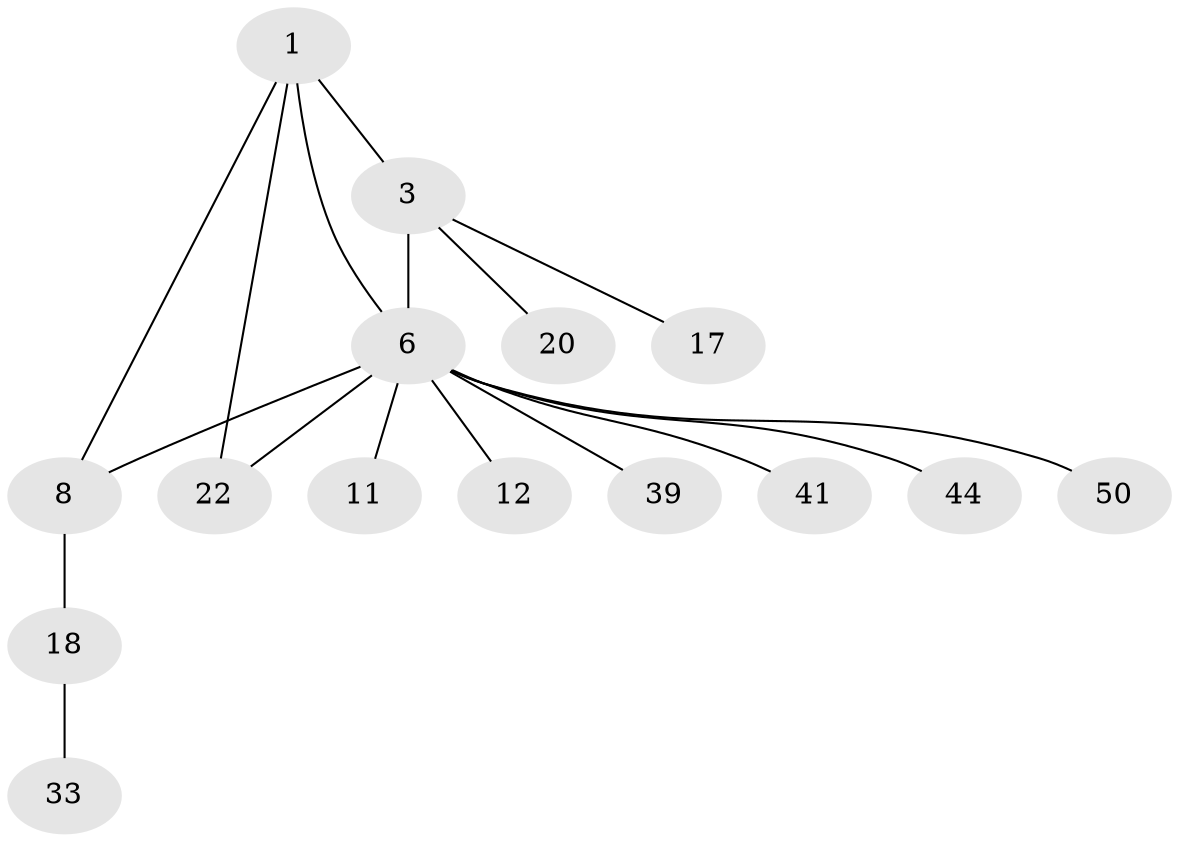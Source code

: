 // original degree distribution, {5: 0.07547169811320754, 3: 0.05660377358490566, 9: 0.018867924528301886, 6: 0.03773584905660377, 8: 0.03773584905660377, 1: 0.5660377358490566, 2: 0.16981132075471697, 4: 0.03773584905660377}
// Generated by graph-tools (version 1.1) at 2025/19/03/04/25 18:19:32]
// undirected, 15 vertices, 17 edges
graph export_dot {
graph [start="1"]
  node [color=gray90,style=filled];
  1 [super="+2+48"];
  3 [super="+5+4+23+35+38+43+16"];
  6 [super="+31+34+9+7"];
  8 [super="+46"];
  11;
  12;
  17;
  18 [super="+19+52+26"];
  20 [super="+49"];
  22 [super="+30+37+45+47+51+36+24"];
  33;
  39;
  41;
  44;
  50;
  1 -- 3 [weight=2];
  1 -- 8;
  1 -- 22;
  1 -- 6;
  3 -- 6 [weight=5];
  3 -- 17;
  3 -- 20;
  6 -- 50;
  6 -- 44;
  6 -- 39;
  6 -- 8 [weight=2];
  6 -- 41;
  6 -- 11;
  6 -- 12;
  6 -- 22;
  8 -- 18;
  18 -- 33;
}
